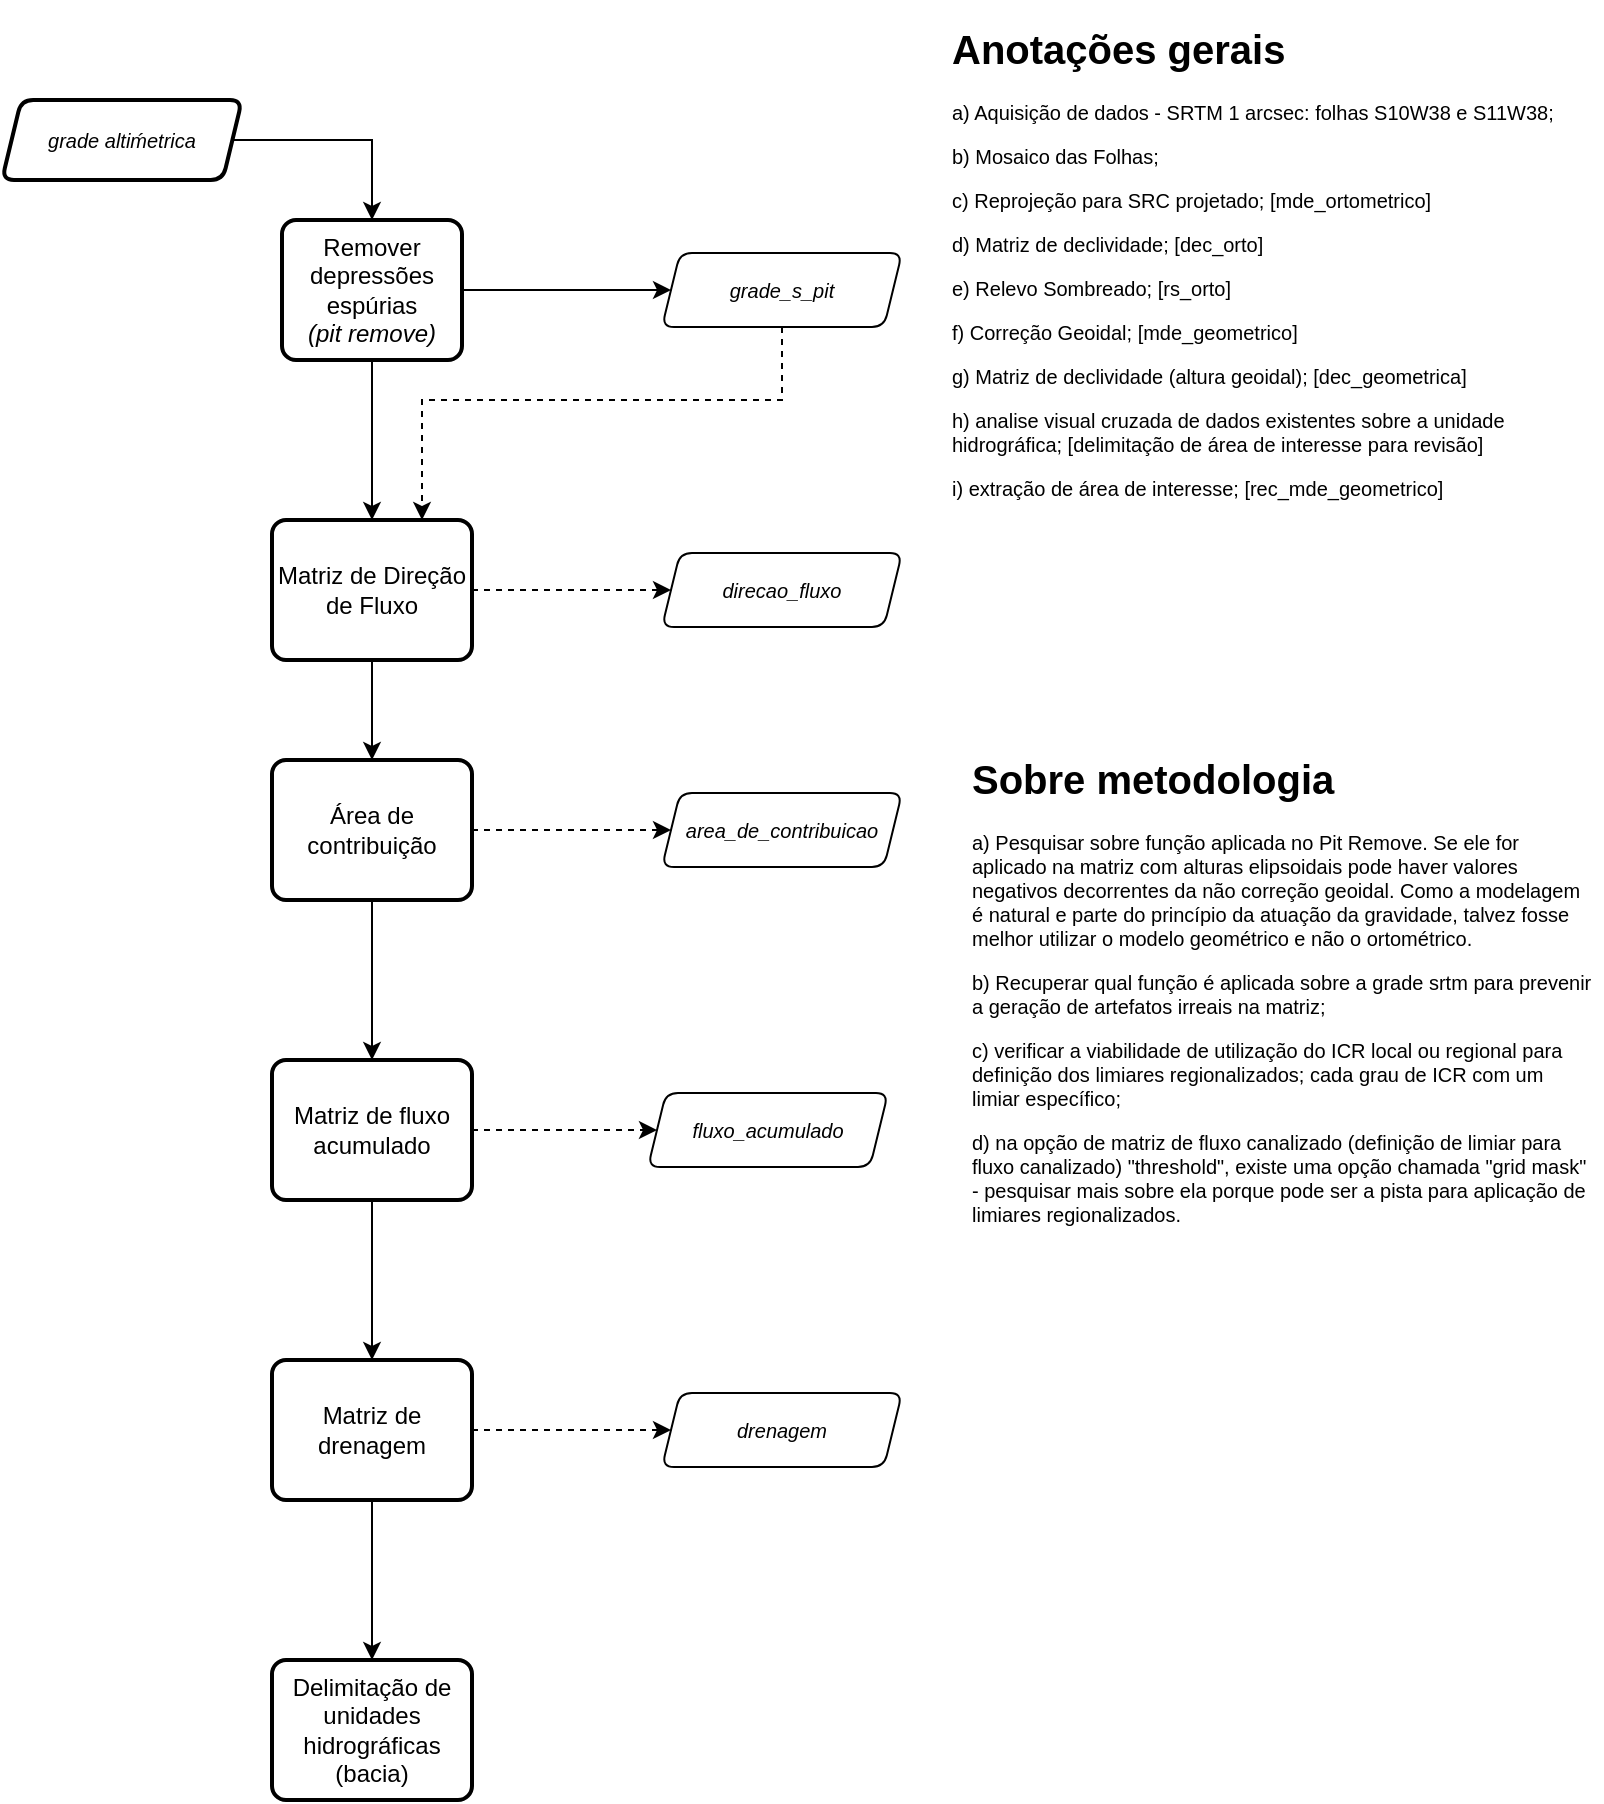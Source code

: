 <mxfile version="10.9.7" type="github"><diagram id="cgXMYs41NVsBeXbUdtpq" name="Página-1"><mxGraphModel dx="494" dy="291" grid="1" gridSize="10" guides="1" tooltips="1" connect="1" arrows="1" fold="1" page="1" pageScale="1" pageWidth="827" pageHeight="1169" math="0" shadow="0"><root><mxCell id="0"/><mxCell id="1" parent="0"/><mxCell id="0eP3QSLYDMfUD-WdXtYj-26" style="edgeStyle=orthogonalEdgeStyle;rounded=0;orthogonalLoop=1;jettySize=auto;html=1;entryX=0.5;entryY=0;entryDx=0;entryDy=0;" edge="1" parent="1" source="0eP3QSLYDMfUD-WdXtYj-24" target="0eP3QSLYDMfUD-WdXtYj-25"><mxGeometry relative="1" as="geometry"/></mxCell><mxCell id="0eP3QSLYDMfUD-WdXtYj-24" value="grade altiḿetrica" style="verticalLabelPosition=middle;verticalAlign=middle;html=1;strokeWidth=2;shape=parallelogram;perimeter=parallelogramPerimeter;whiteSpace=wrap;rounded=1;arcSize=12;size=0.08;labelPosition=center;align=center;fontStyle=2;fontSize=10;" vertex="1" parent="1"><mxGeometry x="30" y="50" width="120" height="40" as="geometry"/></mxCell><mxCell id="0eP3QSLYDMfUD-WdXtYj-28" value="" style="edgeStyle=orthogonalEdgeStyle;rounded=0;orthogonalLoop=1;jettySize=auto;html=1;" edge="1" parent="1" source="0eP3QSLYDMfUD-WdXtYj-25" target="0eP3QSLYDMfUD-WdXtYj-27"><mxGeometry relative="1" as="geometry"/></mxCell><mxCell id="0eP3QSLYDMfUD-WdXtYj-38" value="" style="edgeStyle=orthogonalEdgeStyle;rounded=0;orthogonalLoop=1;jettySize=auto;html=1;entryX=0;entryY=0.5;entryDx=0;entryDy=0;" edge="1" parent="1" source="0eP3QSLYDMfUD-WdXtYj-25" target="0eP3QSLYDMfUD-WdXtYj-40"><mxGeometry relative="1" as="geometry"><mxPoint x="340" y="145" as="targetPoint"/></mxGeometry></mxCell><mxCell id="0eP3QSLYDMfUD-WdXtYj-25" value="&lt;div&gt;Remover depressões espúrias&lt;/div&gt;&lt;div&gt;&lt;i&gt;(pit remove)&lt;/i&gt;&lt;br&gt;&lt;/div&gt;" style="rounded=1;whiteSpace=wrap;html=1;absoluteArcSize=1;arcSize=14;strokeWidth=2;" vertex="1" parent="1"><mxGeometry x="170" y="110" width="90" height="70" as="geometry"/></mxCell><mxCell id="0eP3QSLYDMfUD-WdXtYj-30" value="" style="edgeStyle=orthogonalEdgeStyle;rounded=0;orthogonalLoop=1;jettySize=auto;html=1;" edge="1" parent="1" source="0eP3QSLYDMfUD-WdXtYj-27" target="0eP3QSLYDMfUD-WdXtYj-29"><mxGeometry relative="1" as="geometry"/></mxCell><mxCell id="0eP3QSLYDMfUD-WdXtYj-46" style="edgeStyle=orthogonalEdgeStyle;rounded=0;orthogonalLoop=1;jettySize=auto;html=1;dashed=1;" edge="1" parent="1" source="0eP3QSLYDMfUD-WdXtYj-27" target="0eP3QSLYDMfUD-WdXtYj-45"><mxGeometry relative="1" as="geometry"/></mxCell><mxCell id="0eP3QSLYDMfUD-WdXtYj-27" value="Matriz de Direção de Fluxo" style="rounded=1;whiteSpace=wrap;html=1;absoluteArcSize=1;arcSize=14;strokeWidth=2;" vertex="1" parent="1"><mxGeometry x="165" y="260" width="100" height="70" as="geometry"/></mxCell><mxCell id="0eP3QSLYDMfUD-WdXtYj-32" value="" style="edgeStyle=orthogonalEdgeStyle;rounded=0;orthogonalLoop=1;jettySize=auto;html=1;" edge="1" parent="1" source="0eP3QSLYDMfUD-WdXtYj-29" target="0eP3QSLYDMfUD-WdXtYj-31"><mxGeometry relative="1" as="geometry"/></mxCell><mxCell id="0eP3QSLYDMfUD-WdXtYj-50" style="edgeStyle=orthogonalEdgeStyle;rounded=0;orthogonalLoop=1;jettySize=auto;html=1;entryX=0;entryY=0.5;entryDx=0;entryDy=0;dashed=1;fontSize=10;" edge="1" parent="1" source="0eP3QSLYDMfUD-WdXtYj-29" target="0eP3QSLYDMfUD-WdXtYj-49"><mxGeometry relative="1" as="geometry"/></mxCell><mxCell id="0eP3QSLYDMfUD-WdXtYj-29" value="Área de contribuição" style="rounded=1;whiteSpace=wrap;html=1;absoluteArcSize=1;arcSize=14;strokeWidth=2;" vertex="1" parent="1"><mxGeometry x="165" y="380" width="100" height="70" as="geometry"/></mxCell><mxCell id="0eP3QSLYDMfUD-WdXtYj-34" value="" style="edgeStyle=orthogonalEdgeStyle;rounded=0;orthogonalLoop=1;jettySize=auto;html=1;" edge="1" parent="1" source="0eP3QSLYDMfUD-WdXtYj-31" target="0eP3QSLYDMfUD-WdXtYj-33"><mxGeometry relative="1" as="geometry"/></mxCell><mxCell id="0eP3QSLYDMfUD-WdXtYj-54" style="edgeStyle=orthogonalEdgeStyle;rounded=0;orthogonalLoop=1;jettySize=auto;html=1;entryX=0;entryY=0.5;entryDx=0;entryDy=0;dashed=1;fontSize=10;" edge="1" parent="1" source="0eP3QSLYDMfUD-WdXtYj-31" target="0eP3QSLYDMfUD-WdXtYj-53"><mxGeometry relative="1" as="geometry"/></mxCell><mxCell id="0eP3QSLYDMfUD-WdXtYj-31" value="Matriz de fluxo acumulado" style="rounded=1;whiteSpace=wrap;html=1;absoluteArcSize=1;arcSize=14;strokeWidth=2;" vertex="1" parent="1"><mxGeometry x="165" y="530" width="100" height="70" as="geometry"/></mxCell><mxCell id="0eP3QSLYDMfUD-WdXtYj-36" value="" style="edgeStyle=orthogonalEdgeStyle;rounded=0;orthogonalLoop=1;jettySize=auto;html=1;" edge="1" parent="1" source="0eP3QSLYDMfUD-WdXtYj-33" target="0eP3QSLYDMfUD-WdXtYj-35"><mxGeometry relative="1" as="geometry"/></mxCell><mxCell id="0eP3QSLYDMfUD-WdXtYj-58" style="edgeStyle=orthogonalEdgeStyle;rounded=0;orthogonalLoop=1;jettySize=auto;html=1;entryX=0;entryY=0.5;entryDx=0;entryDy=0;dashed=1;fontSize=10;" edge="1" parent="1" source="0eP3QSLYDMfUD-WdXtYj-33" target="0eP3QSLYDMfUD-WdXtYj-57"><mxGeometry relative="1" as="geometry"/></mxCell><mxCell id="0eP3QSLYDMfUD-WdXtYj-33" value="Matriz de drenagem" style="rounded=1;whiteSpace=wrap;html=1;absoluteArcSize=1;arcSize=14;strokeWidth=2;" vertex="1" parent="1"><mxGeometry x="165" y="680" width="100" height="70" as="geometry"/></mxCell><mxCell id="0eP3QSLYDMfUD-WdXtYj-35" value="Delimitação de unidades hidrográficas (bacia)" style="rounded=1;whiteSpace=wrap;html=1;absoluteArcSize=1;arcSize=14;strokeWidth=2;" vertex="1" parent="1"><mxGeometry x="165" y="830" width="100" height="70" as="geometry"/></mxCell><mxCell id="0eP3QSLYDMfUD-WdXtYj-44" style="edgeStyle=orthogonalEdgeStyle;rounded=0;orthogonalLoop=1;jettySize=auto;html=1;entryX=0.75;entryY=0;entryDx=0;entryDy=0;dashed=1;" edge="1" parent="1" source="0eP3QSLYDMfUD-WdXtYj-40" target="0eP3QSLYDMfUD-WdXtYj-27"><mxGeometry relative="1" as="geometry"><Array as="points"><mxPoint x="420" y="200"/><mxPoint x="240" y="200"/></Array></mxGeometry></mxCell><mxCell id="0eP3QSLYDMfUD-WdXtYj-40" value="&lt;font style=&quot;font-size: 10px&quot;&gt;&lt;i&gt;grade_s_pit&lt;/i&gt;&lt;/font&gt;" style="verticalLabelPosition=middle;verticalAlign=middle;html=1;strokeWidth=1;shape=parallelogram;perimeter=parallelogramPerimeter;whiteSpace=wrap;rounded=1;arcSize=12;size=0.075;shadow=0;comic=0;labelPosition=center;align=center;" vertex="1" parent="1"><mxGeometry x="360" y="126.5" width="120" height="37" as="geometry"/></mxCell><mxCell id="0eP3QSLYDMfUD-WdXtYj-45" value="direcao_fluxo" style="verticalLabelPosition=middle;verticalAlign=middle;html=1;strokeWidth=1;shape=parallelogram;perimeter=parallelogramPerimeter;whiteSpace=wrap;rounded=1;arcSize=12;size=0.075;shadow=0;comic=0;labelPosition=center;align=center;fontStyle=2;fontSize=10;" vertex="1" parent="1"><mxGeometry x="360" y="276.5" width="120" height="37" as="geometry"/></mxCell><mxCell id="0eP3QSLYDMfUD-WdXtYj-49" value="area_de_contribuicao" style="verticalLabelPosition=middle;verticalAlign=middle;html=1;strokeWidth=1;shape=parallelogram;perimeter=parallelogramPerimeter;whiteSpace=wrap;rounded=1;arcSize=12;size=0.075;shadow=0;comic=0;labelPosition=center;align=center;fontStyle=2;fontSize=10;" vertex="1" parent="1"><mxGeometry x="360" y="396.5" width="120" height="37" as="geometry"/></mxCell><mxCell id="0eP3QSLYDMfUD-WdXtYj-53" value="fluxo_acumulado" style="verticalLabelPosition=middle;verticalAlign=middle;html=1;strokeWidth=1;shape=parallelogram;perimeter=parallelogramPerimeter;whiteSpace=wrap;rounded=1;arcSize=12;size=0.075;shadow=0;comic=0;labelPosition=center;align=center;fontStyle=2;fontSize=10;" vertex="1" parent="1"><mxGeometry x="353" y="546.5" width="120" height="37" as="geometry"/></mxCell><mxCell id="0eP3QSLYDMfUD-WdXtYj-57" value="drenagem" style="verticalLabelPosition=middle;verticalAlign=middle;html=1;strokeWidth=1;shape=parallelogram;perimeter=parallelogramPerimeter;whiteSpace=wrap;rounded=1;arcSize=12;size=0.075;shadow=0;comic=0;labelPosition=center;align=center;fontStyle=2;fontSize=10;" vertex="1" parent="1"><mxGeometry x="360" y="696.5" width="120" height="37" as="geometry"/></mxCell><mxCell id="0eP3QSLYDMfUD-WdXtYj-59" value="&lt;h1&gt;Anotações gerais&lt;br&gt;&lt;/h1&gt;&lt;p&gt;a) Aquisição de dados - SRTM 1 arcsec: folhas S10W38 e S11W38;&lt;br&gt;&lt;/p&gt;&lt;p&gt;b) Mosaico das Folhas;&lt;/p&gt;&lt;p&gt;c) Reprojeção para SRC projetado; [mde_ortometrico]&lt;br&gt;&lt;/p&gt;&lt;p&gt;d) Matriz de declividade; [dec_orto]&lt;br&gt;&lt;/p&gt;&lt;p&gt;e) Relevo Sombreado; [rs_orto]&lt;/p&gt;&lt;p&gt;f) Correção Geoidal; [mde_geometrico]&lt;/p&gt;&lt;p&gt;g) Matriz de declividade (altura geoidal); [dec_geometrica]&lt;/p&gt;&lt;p&gt;h) analise visual cruzada de dados existentes sobre a unidade hidrográfica; [delimitação de área de interesse para revisão]&lt;/p&gt;&lt;p&gt;i) extração de área de interesse; [rec_mde_geometrico]&lt;br&gt;&lt;/p&gt;" style="text;html=1;strokeColor=none;fillColor=none;spacing=5;spacingTop=-20;whiteSpace=wrap;overflow=hidden;rounded=0;shadow=0;comic=0;fontSize=10;" vertex="1" parent="1"><mxGeometry x="500" y="10" width="320" height="260" as="geometry"/></mxCell><mxCell id="0eP3QSLYDMfUD-WdXtYj-60" value="&lt;h1&gt;Sobre metodologia&lt;br&gt;&lt;/h1&gt;&lt;p&gt;a) Pesquisar sobre função aplicada no Pit Remove. Se ele for aplicado na matriz com alturas elipsoidais pode haver valores negativos decorrentes da não correção geoidal. Como a modelagem é natural e parte do princípio da atuação da gravidade, talvez fosse melhor utilizar o modelo geométrico e não o ortométrico.&lt;br&gt;&lt;/p&gt;&lt;p&gt;b) Recuperar qual função é aplicada sobre a grade srtm para prevenir a geração de artefatos irreais na matriz;&lt;/p&gt;&lt;p&gt;c) verificar a viabilidade de utilização do ICR local ou regional para definição dos limiares regionalizados; cada grau de ICR com um limiar específico;&lt;/p&gt;&lt;p&gt;d) na opção de matriz de fluxo canalizado (definição de limiar para fluxo canalizado) &quot;threshold&quot;, existe uma opção chamada &quot;grid mask&quot; - pesquisar mais sobre ela porque pode ser a pista para aplicação de limiares regionalizados.&lt;br&gt;&lt;/p&gt;" style="text;html=1;strokeColor=none;fillColor=none;spacing=5;spacingTop=-20;whiteSpace=wrap;overflow=hidden;rounded=0;shadow=0;comic=0;fontSize=10;" vertex="1" parent="1"><mxGeometry x="510" y="375" width="320" height="305" as="geometry"/></mxCell></root></mxGraphModel></diagram></mxfile>